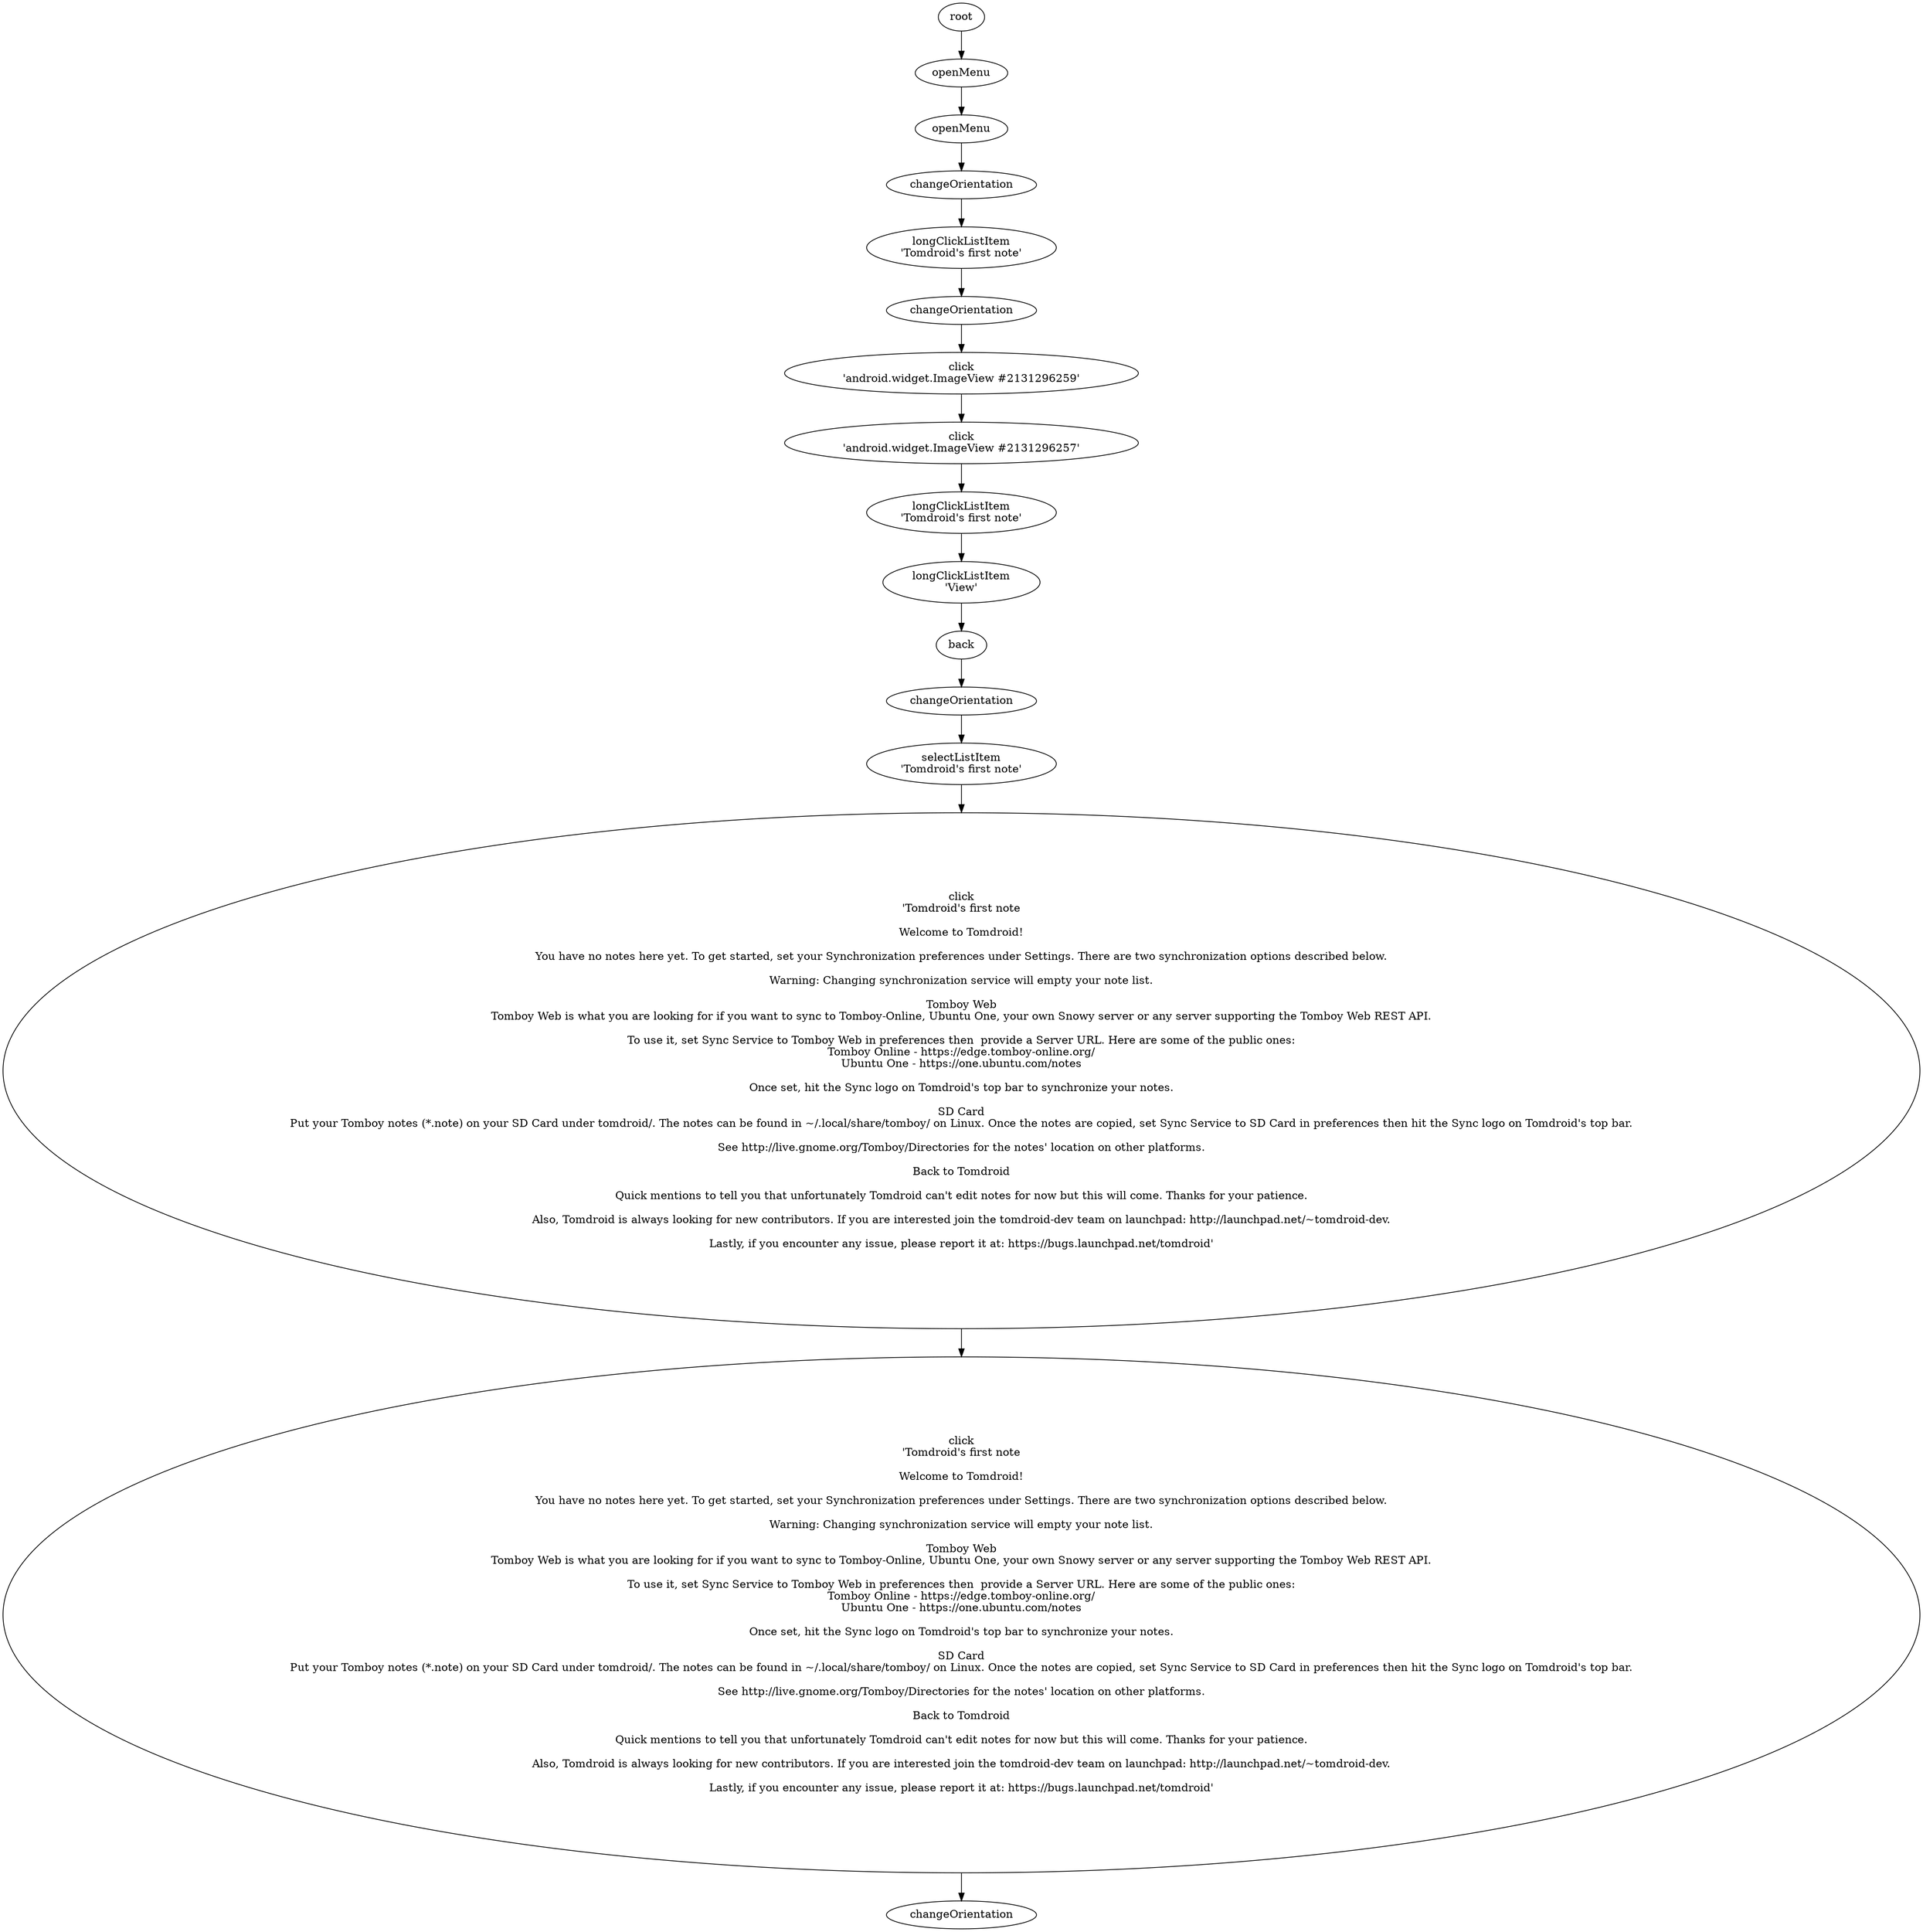 digraph EFG {

## Edges

	root -> e4;
	e4 -> e10;
	e10 -> e18;
	e18 -> e22;
	e22 -> e32;
	e32 -> e34;
	e34 -> e40;
	e40 -> e50;
	e50 -> e56;
	e56 -> e64;
	e64 -> e73;
	e73 -> e76;
	e76 -> e83;
	e83 -> e89;
	e89 -> e98;

## Nodes

	e56 [label="longClickListItem\n'View'"];
	e40 [label="click\n'android.widget.ImageView #2131296257'"];
	e18 [label="changeOrientation"];
	e34 [label="click\n'android.widget.ImageView #2131296259'"];
	e32 [label="changeOrientation"];
	e50 [label="longClickListItem\n'Tomdroid's first note'"];
	e64 [label="back"];
	e22 [label="longClickListItem\n'Tomdroid's first note'"];
	e10 [label="openMenu"];
	e4 [label="openMenu"];
	e89 [label="click\n'Tomdroid's first note\n\nWelcome to Tomdroid!\n\nYou have no notes here yet. To get started, set your Synchronization preferences under Settings. There are two synchronization options described below.\n\nWarning: Changing synchronization service will empty your note list.\n\nTomboy Web\nTomboy Web is what you are looking for if you want to sync to Tomboy-Online, Ubuntu One, your own Snowy server or any server supporting the Tomboy Web REST API.\n\nTo use it, set Sync Service to Tomboy Web in preferences then  provide a Server URL. Here are some of the public ones:\nTomboy Online - https://edge.tomboy-online.org/\nUbuntu One - https://one.ubuntu.com/notes\n\nOnce set, hit the Sync logo on Tomdroid's top bar to synchronize your notes.\n\nSD Card\nPut your Tomboy notes (*.note) on your SD Card under tomdroid/. The notes can be found in ~/.local/share/tomboy/ on Linux. Once the notes are copied, set Sync Service to SD Card in preferences then hit the Sync logo on Tomdroid's top bar.\n\nSee http://live.gnome.org/Tomboy/Directories for the notes' location on other platforms.\n\nBack to Tomdroid\n\nQuick mentions to tell you that unfortunately Tomdroid can't edit notes for now but this will come. Thanks for your patience.\n\nAlso, Tomdroid is always looking for new contributors. If you are interested join the tomdroid-dev team on launchpad: http://launchpad.net/~tomdroid-dev.\n\nLastly, if you encounter any issue, please report it at: https://bugs.launchpad.net/tomdroid'"];
	e76 [label="selectListItem\n'Tomdroid's first note'"];
	e73 [label="changeOrientation"];
	e98 [label="changeOrientation"];
	e83 [label="click\n'Tomdroid's first note\n\nWelcome to Tomdroid!\n\nYou have no notes here yet. To get started, set your Synchronization preferences under Settings. There are two synchronization options described below.\n\nWarning: Changing synchronization service will empty your note list.\n\nTomboy Web\nTomboy Web is what you are looking for if you want to sync to Tomboy-Online, Ubuntu One, your own Snowy server or any server supporting the Tomboy Web REST API.\n\nTo use it, set Sync Service to Tomboy Web in preferences then  provide a Server URL. Here are some of the public ones:\nTomboy Online - https://edge.tomboy-online.org/\nUbuntu One - https://one.ubuntu.com/notes\n\nOnce set, hit the Sync logo on Tomdroid's top bar to synchronize your notes.\n\nSD Card\nPut your Tomboy notes (*.note) on your SD Card under tomdroid/. The notes can be found in ~/.local/share/tomboy/ on Linux. Once the notes are copied, set Sync Service to SD Card in preferences then hit the Sync logo on Tomdroid's top bar.\n\nSee http://live.gnome.org/Tomboy/Directories for the notes' location on other platforms.\n\nBack to Tomdroid\n\nQuick mentions to tell you that unfortunately Tomdroid can't edit notes for now but this will come. Thanks for your patience.\n\nAlso, Tomdroid is always looking for new contributors. If you are interested join the tomdroid-dev team on launchpad: http://launchpad.net/~tomdroid-dev.\n\nLastly, if you encounter any issue, please report it at: https://bugs.launchpad.net/tomdroid'"];

}
